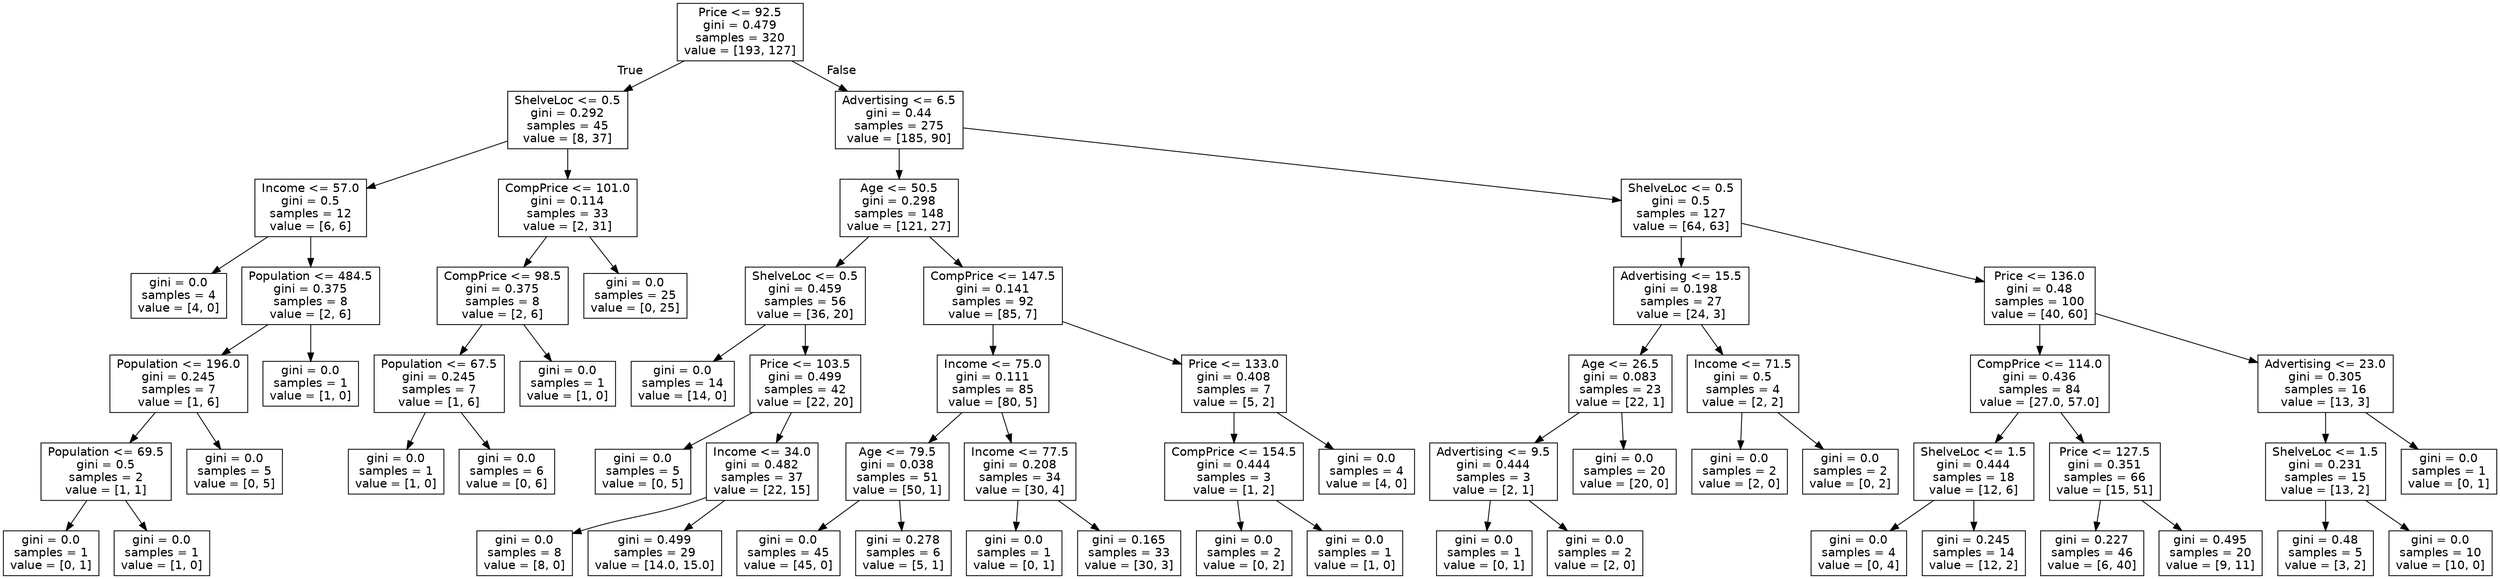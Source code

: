 digraph Tree {
node [shape=box, fontname="helvetica"] ;
edge [fontname="helvetica"] ;
0 [label="Price <= 92.5\ngini = 0.479\nsamples = 320\nvalue = [193, 127]"] ;
1 [label="ShelveLoc <= 0.5\ngini = 0.292\nsamples = 45\nvalue = [8, 37]"] ;
0 -> 1 [labeldistance=2.5, labelangle=45, headlabel="True"] ;
2 [label="Income <= 57.0\ngini = 0.5\nsamples = 12\nvalue = [6, 6]"] ;
1 -> 2 ;
3 [label="gini = 0.0\nsamples = 4\nvalue = [4, 0]"] ;
2 -> 3 ;
4 [label="Population <= 484.5\ngini = 0.375\nsamples = 8\nvalue = [2, 6]"] ;
2 -> 4 ;
5 [label="Population <= 196.0\ngini = 0.245\nsamples = 7\nvalue = [1, 6]"] ;
4 -> 5 ;
6 [label="Population <= 69.5\ngini = 0.5\nsamples = 2\nvalue = [1, 1]"] ;
5 -> 6 ;
7 [label="gini = 0.0\nsamples = 1\nvalue = [0, 1]"] ;
6 -> 7 ;
8 [label="gini = 0.0\nsamples = 1\nvalue = [1, 0]"] ;
6 -> 8 ;
9 [label="gini = 0.0\nsamples = 5\nvalue = [0, 5]"] ;
5 -> 9 ;
10 [label="gini = 0.0\nsamples = 1\nvalue = [1, 0]"] ;
4 -> 10 ;
11 [label="CompPrice <= 101.0\ngini = 0.114\nsamples = 33\nvalue = [2, 31]"] ;
1 -> 11 ;
12 [label="CompPrice <= 98.5\ngini = 0.375\nsamples = 8\nvalue = [2, 6]"] ;
11 -> 12 ;
13 [label="Population <= 67.5\ngini = 0.245\nsamples = 7\nvalue = [1, 6]"] ;
12 -> 13 ;
14 [label="gini = 0.0\nsamples = 1\nvalue = [1, 0]"] ;
13 -> 14 ;
15 [label="gini = 0.0\nsamples = 6\nvalue = [0, 6]"] ;
13 -> 15 ;
16 [label="gini = 0.0\nsamples = 1\nvalue = [1, 0]"] ;
12 -> 16 ;
17 [label="gini = 0.0\nsamples = 25\nvalue = [0, 25]"] ;
11 -> 17 ;
18 [label="Advertising <= 6.5\ngini = 0.44\nsamples = 275\nvalue = [185, 90]"] ;
0 -> 18 [labeldistance=2.5, labelangle=-45, headlabel="False"] ;
19 [label="Age <= 50.5\ngini = 0.298\nsamples = 148\nvalue = [121, 27]"] ;
18 -> 19 ;
20 [label="ShelveLoc <= 0.5\ngini = 0.459\nsamples = 56\nvalue = [36, 20]"] ;
19 -> 20 ;
21 [label="gini = 0.0\nsamples = 14\nvalue = [14, 0]"] ;
20 -> 21 ;
22 [label="Price <= 103.5\ngini = 0.499\nsamples = 42\nvalue = [22, 20]"] ;
20 -> 22 ;
23 [label="gini = 0.0\nsamples = 5\nvalue = [0, 5]"] ;
22 -> 23 ;
24 [label="Income <= 34.0\ngini = 0.482\nsamples = 37\nvalue = [22, 15]"] ;
22 -> 24 ;
25 [label="gini = 0.0\nsamples = 8\nvalue = [8, 0]"] ;
24 -> 25 ;
26 [label="gini = 0.499\nsamples = 29\nvalue = [14.0, 15.0]"] ;
24 -> 26 ;
27 [label="CompPrice <= 147.5\ngini = 0.141\nsamples = 92\nvalue = [85, 7]"] ;
19 -> 27 ;
28 [label="Income <= 75.0\ngini = 0.111\nsamples = 85\nvalue = [80, 5]"] ;
27 -> 28 ;
29 [label="Age <= 79.5\ngini = 0.038\nsamples = 51\nvalue = [50, 1]"] ;
28 -> 29 ;
30 [label="gini = 0.0\nsamples = 45\nvalue = [45, 0]"] ;
29 -> 30 ;
31 [label="gini = 0.278\nsamples = 6\nvalue = [5, 1]"] ;
29 -> 31 ;
32 [label="Income <= 77.5\ngini = 0.208\nsamples = 34\nvalue = [30, 4]"] ;
28 -> 32 ;
33 [label="gini = 0.0\nsamples = 1\nvalue = [0, 1]"] ;
32 -> 33 ;
34 [label="gini = 0.165\nsamples = 33\nvalue = [30, 3]"] ;
32 -> 34 ;
35 [label="Price <= 133.0\ngini = 0.408\nsamples = 7\nvalue = [5, 2]"] ;
27 -> 35 ;
36 [label="CompPrice <= 154.5\ngini = 0.444\nsamples = 3\nvalue = [1, 2]"] ;
35 -> 36 ;
37 [label="gini = 0.0\nsamples = 2\nvalue = [0, 2]"] ;
36 -> 37 ;
38 [label="gini = 0.0\nsamples = 1\nvalue = [1, 0]"] ;
36 -> 38 ;
39 [label="gini = 0.0\nsamples = 4\nvalue = [4, 0]"] ;
35 -> 39 ;
40 [label="ShelveLoc <= 0.5\ngini = 0.5\nsamples = 127\nvalue = [64, 63]"] ;
18 -> 40 ;
41 [label="Advertising <= 15.5\ngini = 0.198\nsamples = 27\nvalue = [24, 3]"] ;
40 -> 41 ;
42 [label="Age <= 26.5\ngini = 0.083\nsamples = 23\nvalue = [22, 1]"] ;
41 -> 42 ;
43 [label="Advertising <= 9.5\ngini = 0.444\nsamples = 3\nvalue = [2, 1]"] ;
42 -> 43 ;
44 [label="gini = 0.0\nsamples = 1\nvalue = [0, 1]"] ;
43 -> 44 ;
45 [label="gini = 0.0\nsamples = 2\nvalue = [2, 0]"] ;
43 -> 45 ;
46 [label="gini = 0.0\nsamples = 20\nvalue = [20, 0]"] ;
42 -> 46 ;
47 [label="Income <= 71.5\ngini = 0.5\nsamples = 4\nvalue = [2, 2]"] ;
41 -> 47 ;
48 [label="gini = 0.0\nsamples = 2\nvalue = [2, 0]"] ;
47 -> 48 ;
49 [label="gini = 0.0\nsamples = 2\nvalue = [0, 2]"] ;
47 -> 49 ;
50 [label="Price <= 136.0\ngini = 0.48\nsamples = 100\nvalue = [40, 60]"] ;
40 -> 50 ;
51 [label="CompPrice <= 114.0\ngini = 0.436\nsamples = 84\nvalue = [27.0, 57.0]"] ;
50 -> 51 ;
52 [label="ShelveLoc <= 1.5\ngini = 0.444\nsamples = 18\nvalue = [12, 6]"] ;
51 -> 52 ;
53 [label="gini = 0.0\nsamples = 4\nvalue = [0, 4]"] ;
52 -> 53 ;
54 [label="gini = 0.245\nsamples = 14\nvalue = [12, 2]"] ;
52 -> 54 ;
55 [label="Price <= 127.5\ngini = 0.351\nsamples = 66\nvalue = [15, 51]"] ;
51 -> 55 ;
56 [label="gini = 0.227\nsamples = 46\nvalue = [6, 40]"] ;
55 -> 56 ;
57 [label="gini = 0.495\nsamples = 20\nvalue = [9, 11]"] ;
55 -> 57 ;
58 [label="Advertising <= 23.0\ngini = 0.305\nsamples = 16\nvalue = [13, 3]"] ;
50 -> 58 ;
59 [label="ShelveLoc <= 1.5\ngini = 0.231\nsamples = 15\nvalue = [13, 2]"] ;
58 -> 59 ;
60 [label="gini = 0.48\nsamples = 5\nvalue = [3, 2]"] ;
59 -> 60 ;
61 [label="gini = 0.0\nsamples = 10\nvalue = [10, 0]"] ;
59 -> 61 ;
62 [label="gini = 0.0\nsamples = 1\nvalue = [0, 1]"] ;
58 -> 62 ;
}